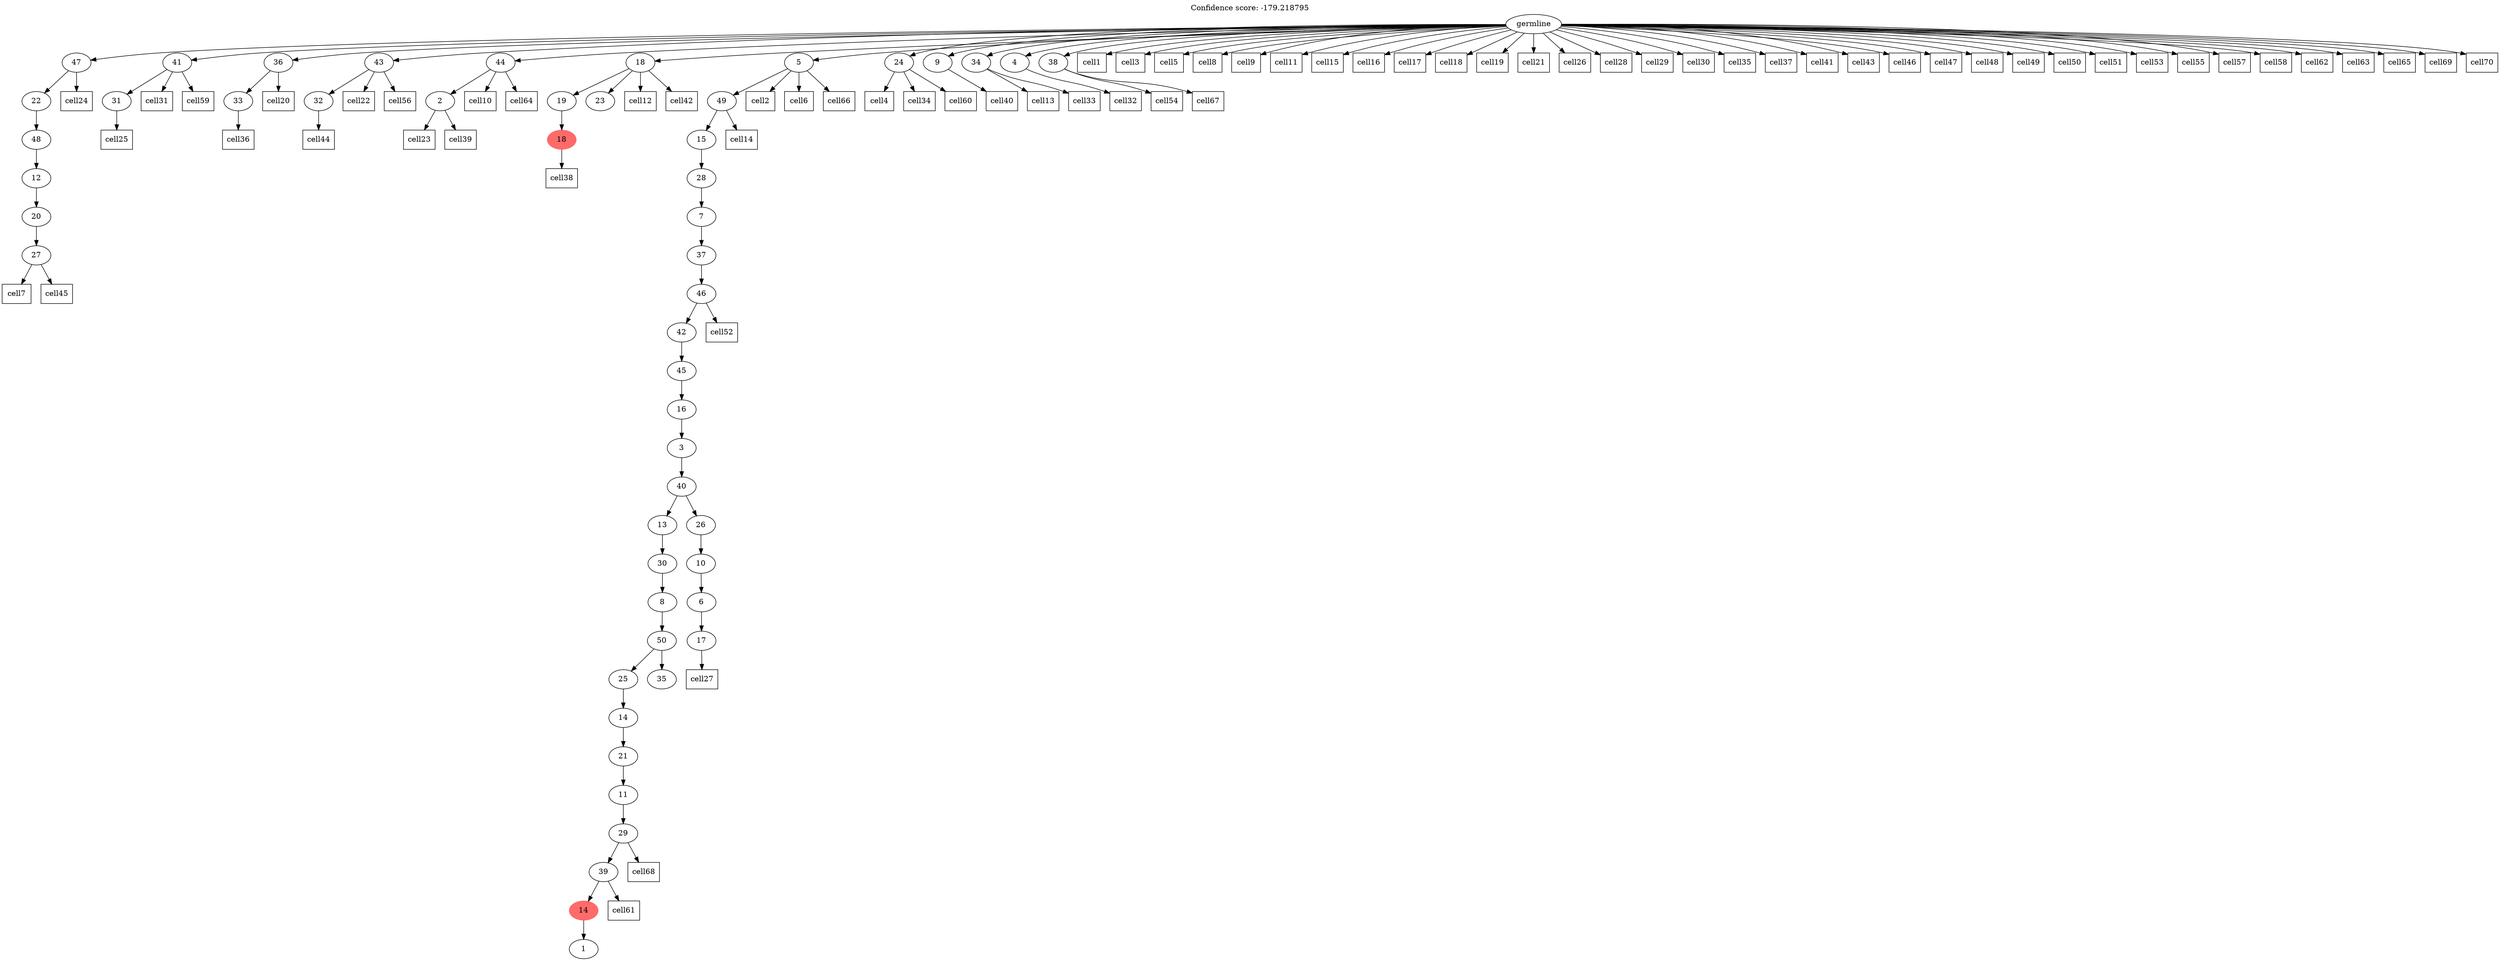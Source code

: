 digraph g {
	"51" -> "52";
	"52" [label="27"];
	"50" -> "51";
	"51" [label="20"];
	"49" -> "50";
	"50" [label="12"];
	"48" -> "49";
	"49" [label="48"];
	"47" -> "48";
	"48" [label="22"];
	"45" -> "46";
	"46" [label="31"];
	"43" -> "44";
	"44" [label="33"];
	"36" -> "37";
	"37" [label="32"];
	"34" -> "35";
	"35" [label="2"];
	"31" -> "32";
	"32" [color=indianred1, style=filled, label="18"];
	"30" -> "31";
	"31" [label="19"];
	"30" -> "33";
	"33" [label="23"];
	"27" -> "28";
	"28" [label="1"];
	"26" -> "27";
	"27" [color=indianred1, style=filled, label="14"];
	"25" -> "26";
	"26" [label="39"];
	"24" -> "25";
	"25" [label="29"];
	"23" -> "24";
	"24" [label="11"];
	"22" -> "23";
	"23" [label="21"];
	"21" -> "22";
	"22" [label="14"];
	"20" -> "21";
	"21" [label="25"];
	"20" -> "29";
	"29" [label="35"];
	"19" -> "20";
	"20" [label="50"];
	"18" -> "19";
	"19" [label="8"];
	"17" -> "18";
	"18" [label="30"];
	"15" -> "16";
	"16" [label="17"];
	"14" -> "15";
	"15" [label="6"];
	"13" -> "14";
	"14" [label="10"];
	"12" -> "13";
	"13" [label="26"];
	"12" -> "17";
	"17" [label="13"];
	"11" -> "12";
	"12" [label="40"];
	"10" -> "11";
	"11" [label="3"];
	"9" -> "10";
	"10" [label="16"];
	"8" -> "9";
	"9" [label="45"];
	"7" -> "8";
	"8" [label="42"];
	"6" -> "7";
	"7" [label="46"];
	"5" -> "6";
	"6" [label="37"];
	"4" -> "5";
	"5" [label="7"];
	"3" -> "4";
	"4" [label="28"];
	"2" -> "3";
	"3" [label="15"];
	"1" -> "2";
	"2" [label="49"];
	"0" -> "1";
	"1" [label="5"];
	"0" -> "30";
	"30" [label="18"];
	"0" -> "34";
	"34" [label="44"];
	"0" -> "36";
	"36" [label="43"];
	"0" -> "38";
	"38" [label="24"];
	"0" -> "39";
	"39" [label="9"];
	"0" -> "40";
	"40" [label="34"];
	"0" -> "41";
	"41" [label="4"];
	"0" -> "42";
	"42" [label="38"];
	"0" -> "43";
	"43" [label="36"];
	"0" -> "45";
	"45" [label="41"];
	"0" -> "47";
	"47" [label="47"];
	"0" [label="germline"];
	"0" -> "cell1";
	"cell1" [shape=box];
	"1" -> "cell2";
	"cell2" [shape=box];
	"0" -> "cell3";
	"cell3" [shape=box];
	"38" -> "cell4";
	"cell4" [shape=box];
	"0" -> "cell5";
	"cell5" [shape=box];
	"1" -> "cell6";
	"cell6" [shape=box];
	"52" -> "cell7";
	"cell7" [shape=box];
	"0" -> "cell8";
	"cell8" [shape=box];
	"0" -> "cell9";
	"cell9" [shape=box];
	"34" -> "cell10";
	"cell10" [shape=box];
	"0" -> "cell11";
	"cell11" [shape=box];
	"30" -> "cell12";
	"cell12" [shape=box];
	"40" -> "cell13";
	"cell13" [shape=box];
	"2" -> "cell14";
	"cell14" [shape=box];
	"0" -> "cell15";
	"cell15" [shape=box];
	"0" -> "cell16";
	"cell16" [shape=box];
	"0" -> "cell17";
	"cell17" [shape=box];
	"0" -> "cell18";
	"cell18" [shape=box];
	"0" -> "cell19";
	"cell19" [shape=box];
	"43" -> "cell20";
	"cell20" [shape=box];
	"0" -> "cell21";
	"cell21" [shape=box];
	"36" -> "cell22";
	"cell22" [shape=box];
	"35" -> "cell23";
	"cell23" [shape=box];
	"47" -> "cell24";
	"cell24" [shape=box];
	"46" -> "cell25";
	"cell25" [shape=box];
	"0" -> "cell26";
	"cell26" [shape=box];
	"16" -> "cell27";
	"cell27" [shape=box];
	"0" -> "cell28";
	"cell28" [shape=box];
	"0" -> "cell29";
	"cell29" [shape=box];
	"0" -> "cell30";
	"cell30" [shape=box];
	"45" -> "cell31";
	"cell31" [shape=box];
	"41" -> "cell32";
	"cell32" [shape=box];
	"40" -> "cell33";
	"cell33" [shape=box];
	"38" -> "cell34";
	"cell34" [shape=box];
	"0" -> "cell35";
	"cell35" [shape=box];
	"44" -> "cell36";
	"cell36" [shape=box];
	"0" -> "cell37";
	"cell37" [shape=box];
	"32" -> "cell38";
	"cell38" [shape=box];
	"35" -> "cell39";
	"cell39" [shape=box];
	"39" -> "cell40";
	"cell40" [shape=box];
	"0" -> "cell41";
	"cell41" [shape=box];
	"30" -> "cell42";
	"cell42" [shape=box];
	"0" -> "cell43";
	"cell43" [shape=box];
	"37" -> "cell44";
	"cell44" [shape=box];
	"52" -> "cell45";
	"cell45" [shape=box];
	"0" -> "cell46";
	"cell46" [shape=box];
	"0" -> "cell47";
	"cell47" [shape=box];
	"0" -> "cell48";
	"cell48" [shape=box];
	"0" -> "cell49";
	"cell49" [shape=box];
	"0" -> "cell50";
	"cell50" [shape=box];
	"0" -> "cell51";
	"cell51" [shape=box];
	"7" -> "cell52";
	"cell52" [shape=box];
	"0" -> "cell53";
	"cell53" [shape=box];
	"42" -> "cell54";
	"cell54" [shape=box];
	"0" -> "cell55";
	"cell55" [shape=box];
	"36" -> "cell56";
	"cell56" [shape=box];
	"0" -> "cell57";
	"cell57" [shape=box];
	"0" -> "cell58";
	"cell58" [shape=box];
	"45" -> "cell59";
	"cell59" [shape=box];
	"38" -> "cell60";
	"cell60" [shape=box];
	"26" -> "cell61";
	"cell61" [shape=box];
	"0" -> "cell62";
	"cell62" [shape=box];
	"0" -> "cell63";
	"cell63" [shape=box];
	"34" -> "cell64";
	"cell64" [shape=box];
	"0" -> "cell65";
	"cell65" [shape=box];
	"1" -> "cell66";
	"cell66" [shape=box];
	"42" -> "cell67";
	"cell67" [shape=box];
	"25" -> "cell68";
	"cell68" [shape=box];
	"0" -> "cell69";
	"cell69" [shape=box];
	"0" -> "cell70";
	"cell70" [shape=box];
	labelloc="t";
	label="Confidence score: -179.218795";
}

